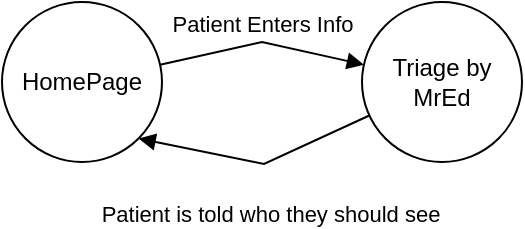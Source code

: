 <mxfile version="24.8.3">
  <diagram name="Page-1" id="NfButQZjhZ4wamLMoBEm">
    <mxGraphModel dx="1194" dy="181" grid="0" gridSize="10" guides="1" tooltips="1" connect="1" arrows="1" fold="1" page="0" pageScale="1" pageWidth="850" pageHeight="1100" math="0" shadow="0">
      <root>
        <mxCell id="0" />
        <mxCell id="1" parent="0" />
        <mxCell id="lGDO1zubE_AWot6uxW1o-1" value="HomePage" style="ellipse;whiteSpace=wrap;html=1;aspect=fixed;" vertex="1" parent="1">
          <mxGeometry x="97" y="417" width="80" height="80" as="geometry" />
        </mxCell>
        <mxCell id="lGDO1zubE_AWot6uxW1o-2" value="Triage by MrEd" style="ellipse;whiteSpace=wrap;html=1;aspect=fixed;" vertex="1" parent="1">
          <mxGeometry x="277" y="417" width="80" height="80" as="geometry" />
        </mxCell>
        <mxCell id="lGDO1zubE_AWot6uxW1o-3" value="Patient Enters Info" style="html=1;verticalAlign=bottom;endArrow=block;curved=0;rounded=0;" edge="1" parent="1" source="lGDO1zubE_AWot6uxW1o-1" target="lGDO1zubE_AWot6uxW1o-2">
          <mxGeometry width="80" relative="1" as="geometry">
            <mxPoint x="187" y="447" as="sourcePoint" />
            <mxPoint x="267" y="447" as="targetPoint" />
            <Array as="points">
              <mxPoint x="227" y="437" />
            </Array>
          </mxGeometry>
        </mxCell>
        <mxCell id="lGDO1zubE_AWot6uxW1o-6" value="Patient is told who they should see" style="html=1;verticalAlign=bottom;endArrow=block;curved=0;rounded=0;entryX=1;entryY=1;entryDx=0;entryDy=0;" edge="1" parent="1" source="lGDO1zubE_AWot6uxW1o-2" target="lGDO1zubE_AWot6uxW1o-1">
          <mxGeometry x="-0.049" y="34" width="80" relative="1" as="geometry">
            <mxPoint x="187" y="537" as="sourcePoint" />
            <mxPoint x="267" y="537" as="targetPoint" />
            <Array as="points">
              <mxPoint x="228" y="498" />
            </Array>
            <mxPoint x="10" y="1" as="offset" />
          </mxGeometry>
        </mxCell>
      </root>
    </mxGraphModel>
  </diagram>
</mxfile>
